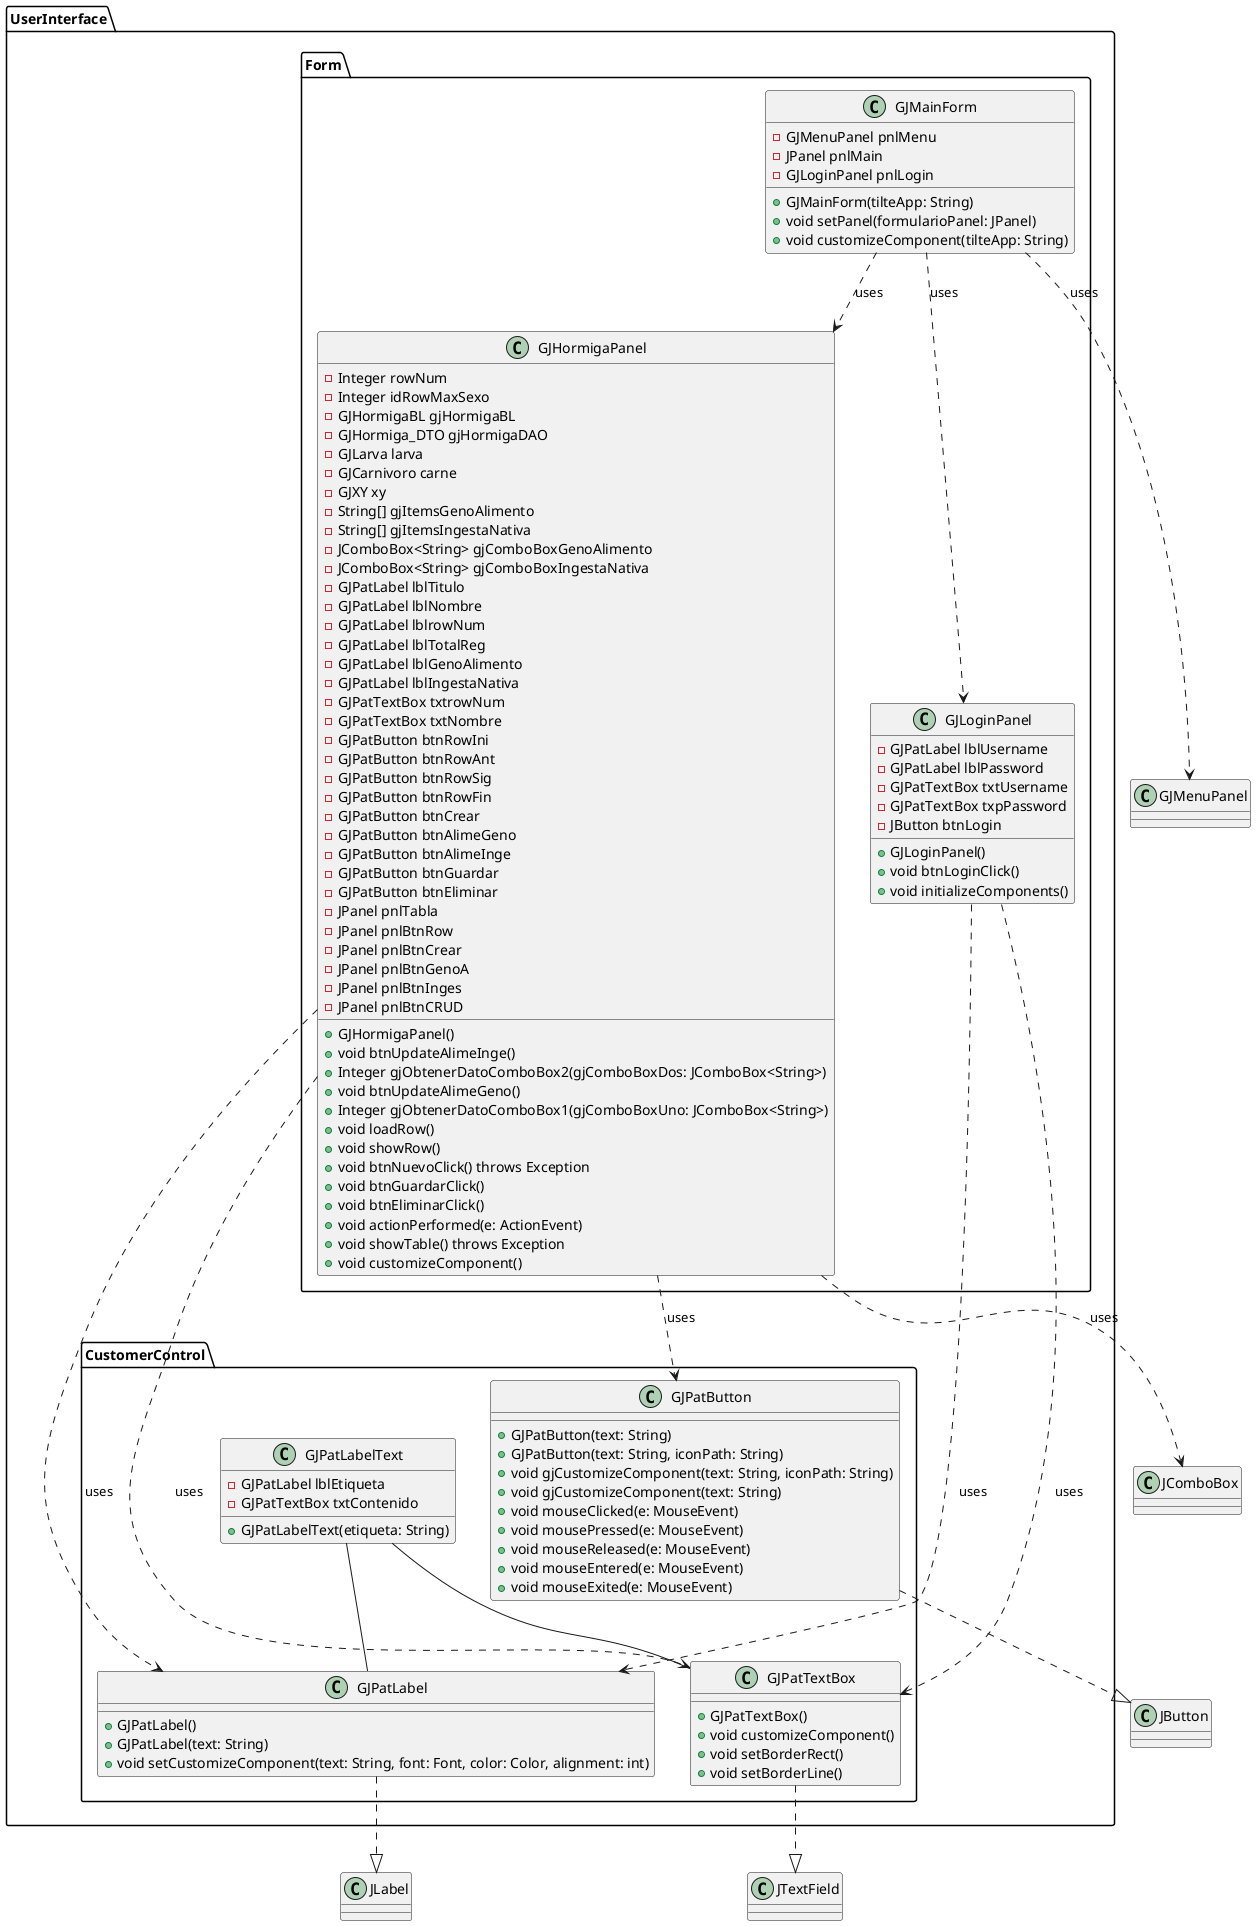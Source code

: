 @startuml

' Define the package
package "UserInterface.CustomerControl" {
    class GJPatButton {
        +GJPatButton(text: String)
        +GJPatButton(text: String, iconPath: String)
        +void gjCustomizeComponent(text: String, iconPath: String)
        +void gjCustomizeComponent(text: String)
        +void mouseClicked(e: MouseEvent)
        +void mousePressed(e: MouseEvent)
        +void mouseReleased(e: MouseEvent)
        +void mouseEntered(e: MouseEvent)
        +void mouseExited(e: MouseEvent)
    }
    
    class GJPatLabel {
        +GJPatLabel()
        +GJPatLabel(text: String)
        +void setCustomizeComponent(text: String, font: Font, color: Color, alignment: int)
    }

    class GJPatLabelText {
        -GJPatLabel lblEtiqueta
        -GJPatTextBox txtContenido
        +GJPatLabelText(etiqueta: String)
    }

    class GJPatTextBox {
        +GJPatTextBox()
        +void customizeComponent()
        +void setBorderRect()
        +void setBorderLine()
    }
}

package "UserInterface.Form" {
    class GJHormigaPanel {
        -Integer rowNum
        -Integer idRowMaxSexo
        -GJHormigaBL gjHormigaBL
        -GJHormiga_DTO gjHormigaDAO
        -GJLarva larva
        -GJCarnivoro carne
        -GJXY xy
        -String[] gjItemsGenoAlimento
        -String[] gjItemsIngestaNativa
        -JComboBox<String> gjComboBoxGenoAlimento
        -JComboBox<String> gjComboBoxIngestaNativa
        -GJPatLabel lblTitulo
        -GJPatLabel lblNombre
        -GJPatLabel lblrowNum
        -GJPatLabel lblTotalReg
        -GJPatLabel lblGenoAlimento
        -GJPatLabel lblIngestaNativa
        -GJPatTextBox txtrowNum
        -GJPatTextBox txtNombre
        -GJPatButton btnRowIni
        -GJPatButton btnRowAnt
        -GJPatButton btnRowSig
        -GJPatButton btnRowFin
        -GJPatButton btnCrear
        -GJPatButton btnAlimeGeno
        -GJPatButton btnAlimeInge
        -GJPatButton btnGuardar
        -GJPatButton btnEliminar
        -JPanel pnlTabla
        -JPanel pnlBtnRow
        -JPanel pnlBtnCrear
        -JPanel pnlBtnGenoA
        -JPanel pnlBtnInges
        -JPanel pnlBtnCRUD
        +GJHormigaPanel()
        +void btnUpdateAlimeInge()
        +Integer gjObtenerDatoComboBox2(gjComboBoxDos: JComboBox<String>)
        +void btnUpdateAlimeGeno()
        +Integer gjObtenerDatoComboBox1(gjComboBoxUno: JComboBox<String>)
        +void loadRow()
        +void showRow()
        +void btnNuevoClick() throws Exception
        +void btnGuardarClick()
        +void btnEliminarClick()
        +void actionPerformed(e: ActionEvent)
        +void showTable() throws Exception
        +void customizeComponent()
    }

    class GJLoginPanel {
        -GJPatLabel lblUsername
        -GJPatLabel lblPassword
        -GJPatTextBox txtUsername
        -GJPatTextBox txpPassword
        -JButton btnLogin
        +GJLoginPanel()
        +void btnLoginClick()
        +void initializeComponents()
    }

    class GJMainForm {
        -GJMenuPanel pnlMenu
        -JPanel pnlMain
        -GJLoginPanel pnlLogin
        +GJMainForm(tilteApp: String)
        +void setPanel(formularioPanel: JPanel)
        +void customizeComponent(tilteApp: String)
    }
}

' Define relationships
GJPatButton ..|> JButton
GJPatLabel ..|> JLabel
GJPatTextBox ..|> JTextField
GJPatLabelText -- GJPatLabel
GJPatLabelText -- GJPatTextBox
GJHormigaPanel ..> GJPatButton : uses
GJHormigaPanel ..> GJPatLabel : uses
GJHormigaPanel ..> GJPatTextBox : uses
GJHormigaPanel ..> JComboBox : uses
GJLoginPanel ..> GJPatLabel : uses
GJLoginPanel ..> GJPatTextBox : uses
GJMainForm ..> GJMenuPanel : uses
GJMainForm ..> GJLoginPanel : uses
GJMainForm ..> GJHormigaPanel : uses

@enduml
